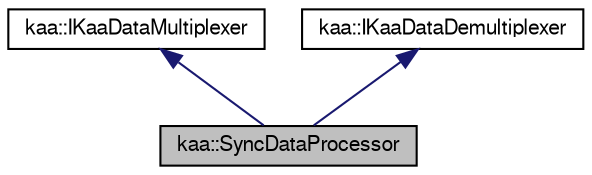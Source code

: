 digraph "kaa::SyncDataProcessor"
{
  bgcolor="transparent";
  edge [fontname="FreeSans",fontsize="10",labelfontname="FreeSans",labelfontsize="10"];
  node [fontname="FreeSans",fontsize="10",shape=record];
  Node1 [label="kaa::SyncDataProcessor",height=0.2,width=0.4,color="black", fillcolor="grey75", style="filled" fontcolor="black"];
  Node2 -> Node1 [dir="back",color="midnightblue",fontsize="10",style="solid",fontname="FreeSans"];
  Node2 [label="kaa::IKaaDataMultiplexer",height=0.2,width=0.4,color="black",URL="$classkaa_1_1IKaaDataMultiplexer.html"];
  Node3 -> Node1 [dir="back",color="midnightblue",fontsize="10",style="solid",fontname="FreeSans"];
  Node3 [label="kaa::IKaaDataDemultiplexer",height=0.2,width=0.4,color="black",URL="$classkaa_1_1IKaaDataDemultiplexer.html"];
}
